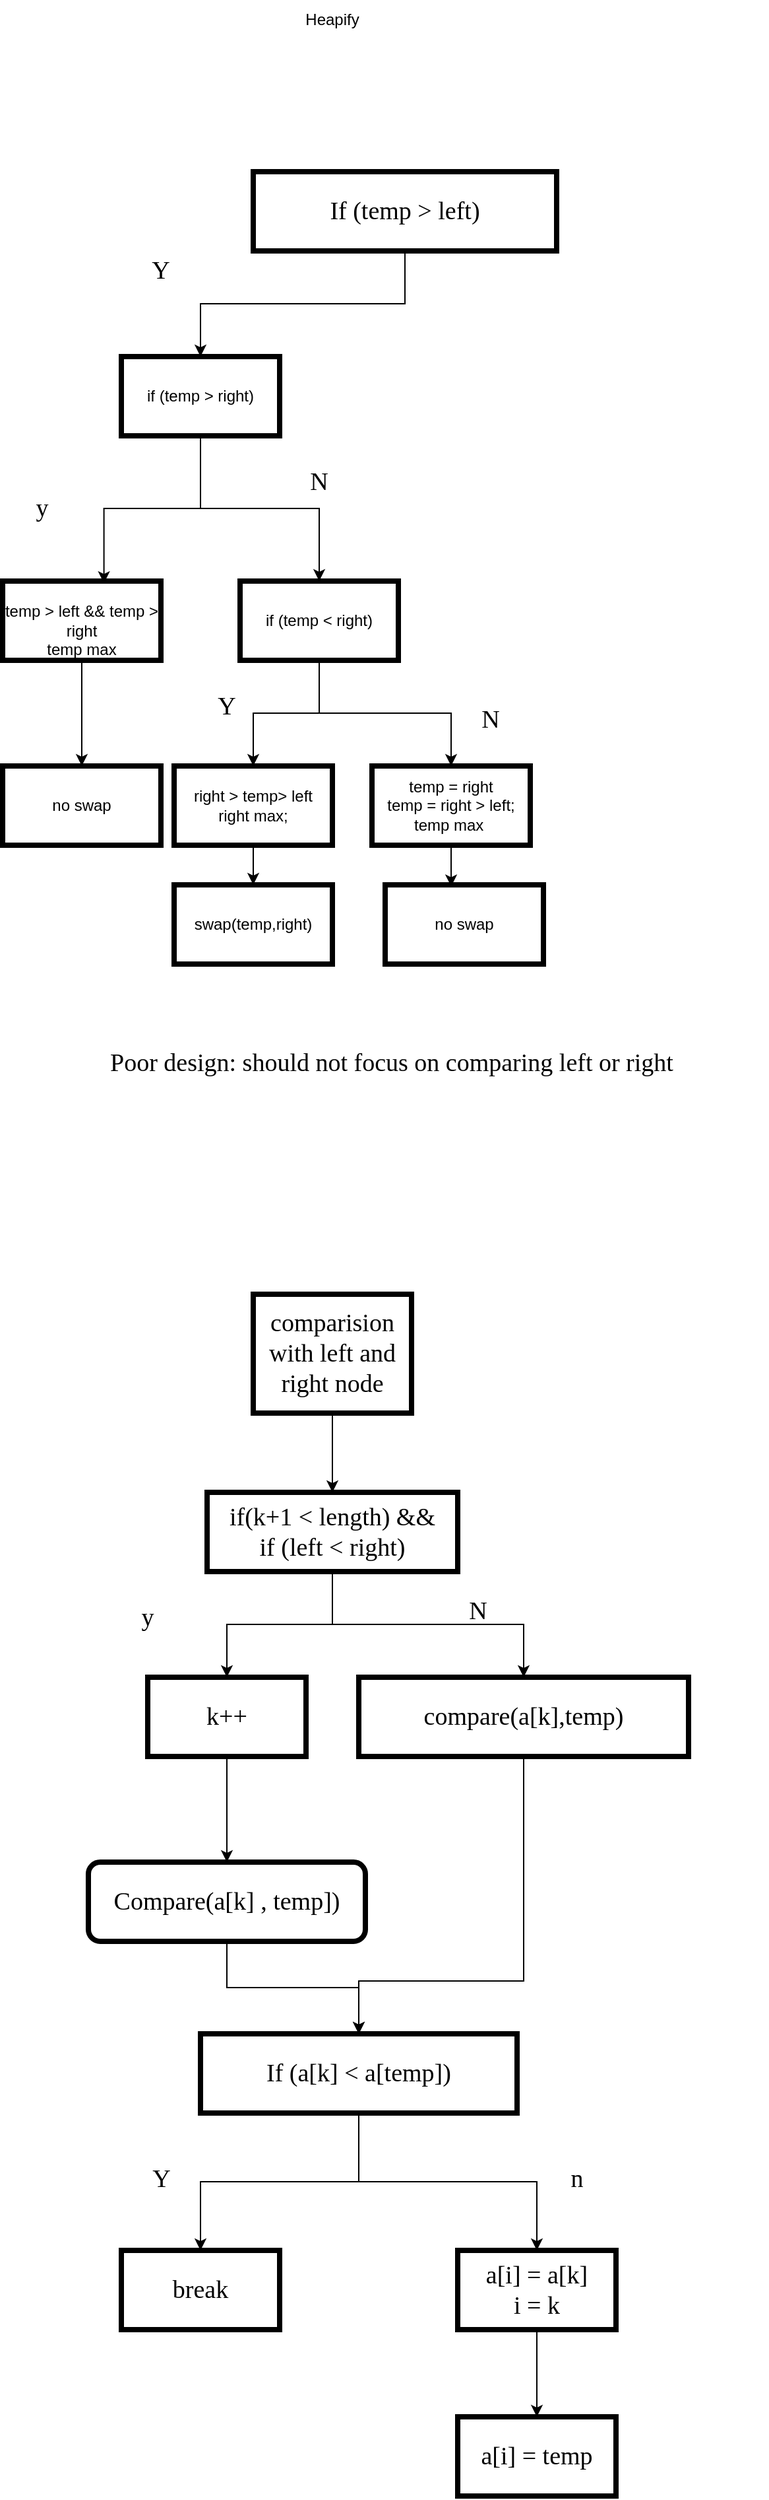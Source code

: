 <mxfile version="17.2.4" type="device"><diagram id="cU7GaIH2HzRfUyO8hDiv" name="第 1 页"><mxGraphModel dx="1038" dy="649" grid="1" gridSize="10" guides="1" tooltips="1" connect="1" arrows="1" fold="1" page="1" pageScale="1" pageWidth="827" pageHeight="1169" math="0" shadow="0"><root><mxCell id="0"/><mxCell id="1" parent="0"/><mxCell id="FYcY2kPPFs9N107S3uoZ-4" value="" style="edgeStyle=orthogonalEdgeStyle;rounded=0;orthogonalLoop=1;jettySize=auto;html=1;fontFamily=Comic Sans MS;fontSize=19;" edge="1" parent="1" source="FYcY2kPPFs9N107S3uoZ-1" target="FYcY2kPPFs9N107S3uoZ-3"><mxGeometry relative="1" as="geometry"/></mxCell><mxCell id="FYcY2kPPFs9N107S3uoZ-1" value="&lt;font face=&quot;Comic Sans MS&quot; style=&quot;font-size: 19px&quot;&gt;If (temp &amp;gt; left)&lt;/font&gt;" style="rounded=0;whiteSpace=wrap;html=1;strokeWidth=4;" vertex="1" parent="1"><mxGeometry x="220" y="150" width="230" height="60" as="geometry"/></mxCell><mxCell id="FYcY2kPPFs9N107S3uoZ-2" value="Heapify" style="text;html=1;strokeColor=none;fillColor=none;align=center;verticalAlign=middle;whiteSpace=wrap;rounded=0;" vertex="1" parent="1"><mxGeometry x="250" y="20" width="60" height="30" as="geometry"/></mxCell><mxCell id="FYcY2kPPFs9N107S3uoZ-19" style="edgeStyle=orthogonalEdgeStyle;rounded=0;orthogonalLoop=1;jettySize=auto;html=1;fontFamily=Comic Sans MS;fontSize=19;" edge="1" parent="1" source="FYcY2kPPFs9N107S3uoZ-3" target="FYcY2kPPFs9N107S3uoZ-5"><mxGeometry relative="1" as="geometry"/></mxCell><mxCell id="FYcY2kPPFs9N107S3uoZ-20" style="edgeStyle=orthogonalEdgeStyle;rounded=0;orthogonalLoop=1;jettySize=auto;html=1;entryX=0.64;entryY=0.027;entryDx=0;entryDy=0;entryPerimeter=0;fontFamily=Comic Sans MS;fontSize=19;" edge="1" parent="1" source="FYcY2kPPFs9N107S3uoZ-3" target="FYcY2kPPFs9N107S3uoZ-9"><mxGeometry relative="1" as="geometry"/></mxCell><mxCell id="FYcY2kPPFs9N107S3uoZ-3" value="if (temp &amp;gt; right)" style="whiteSpace=wrap;html=1;rounded=0;strokeWidth=4;" vertex="1" parent="1"><mxGeometry x="120" y="290" width="120" height="60" as="geometry"/></mxCell><mxCell id="FYcY2kPPFs9N107S3uoZ-27" value="" style="edgeStyle=orthogonalEdgeStyle;rounded=0;orthogonalLoop=1;jettySize=auto;html=1;fontFamily=Comic Sans MS;fontSize=19;entryX=0.5;entryY=0;entryDx=0;entryDy=0;" edge="1" parent="1" source="FYcY2kPPFs9N107S3uoZ-5" target="FYcY2kPPFs9N107S3uoZ-36"><mxGeometry relative="1" as="geometry"><mxPoint x="270" y="600" as="targetPoint"/></mxGeometry></mxCell><mxCell id="FYcY2kPPFs9N107S3uoZ-38" style="edgeStyle=orthogonalEdgeStyle;rounded=0;orthogonalLoop=1;jettySize=auto;html=1;fontFamily=Comic Sans MS;fontSize=19;" edge="1" parent="1" source="FYcY2kPPFs9N107S3uoZ-5" target="FYcY2kPPFs9N107S3uoZ-37"><mxGeometry relative="1" as="geometry"/></mxCell><mxCell id="FYcY2kPPFs9N107S3uoZ-5" value="if (temp &amp;lt; right)" style="whiteSpace=wrap;html=1;rounded=0;strokeWidth=4;" vertex="1" parent="1"><mxGeometry x="210" y="460" width="120" height="60" as="geometry"/></mxCell><mxCell id="FYcY2kPPFs9N107S3uoZ-25" value="" style="edgeStyle=orthogonalEdgeStyle;rounded=0;orthogonalLoop=1;jettySize=auto;html=1;fontFamily=Comic Sans MS;fontSize=19;" edge="1" parent="1" source="FYcY2kPPFs9N107S3uoZ-9" target="FYcY2kPPFs9N107S3uoZ-24"><mxGeometry relative="1" as="geometry"/></mxCell><mxCell id="FYcY2kPPFs9N107S3uoZ-9" value="&lt;br&gt;temp &amp;gt; left &amp;amp;&amp;amp; temp &amp;gt; right&lt;br&gt;temp max" style="whiteSpace=wrap;html=1;rounded=0;strokeWidth=4;" vertex="1" parent="1"><mxGeometry x="30" y="460" width="120" height="60" as="geometry"/></mxCell><mxCell id="FYcY2kPPFs9N107S3uoZ-24" value="no swap" style="whiteSpace=wrap;html=1;rounded=0;strokeWidth=4;" vertex="1" parent="1"><mxGeometry x="30" y="600" width="120" height="60" as="geometry"/></mxCell><mxCell id="FYcY2kPPFs9N107S3uoZ-30" value="Y" style="text;html=1;strokeColor=none;fillColor=none;align=center;verticalAlign=middle;whiteSpace=wrap;rounded=0;fontFamily=Comic Sans MS;fontSize=19;" vertex="1" parent="1"><mxGeometry x="120" y="210" width="60" height="30" as="geometry"/></mxCell><mxCell id="FYcY2kPPFs9N107S3uoZ-31" value="y" style="text;html=1;strokeColor=none;fillColor=none;align=center;verticalAlign=middle;whiteSpace=wrap;rounded=0;fontFamily=Comic Sans MS;fontSize=19;" vertex="1" parent="1"><mxGeometry x="30" y="390" width="60" height="30" as="geometry"/></mxCell><mxCell id="FYcY2kPPFs9N107S3uoZ-32" value="N" style="text;html=1;strokeColor=none;fillColor=none;align=center;verticalAlign=middle;whiteSpace=wrap;rounded=0;fontFamily=Comic Sans MS;fontSize=19;" vertex="1" parent="1"><mxGeometry x="240" y="370" width="60" height="30" as="geometry"/></mxCell><mxCell id="FYcY2kPPFs9N107S3uoZ-43" style="edgeStyle=orthogonalEdgeStyle;rounded=0;orthogonalLoop=1;jettySize=auto;html=1;entryX=0.5;entryY=0;entryDx=0;entryDy=0;fontFamily=Comic Sans MS;fontSize=19;" edge="1" parent="1" source="FYcY2kPPFs9N107S3uoZ-36" target="FYcY2kPPFs9N107S3uoZ-42"><mxGeometry relative="1" as="geometry"/></mxCell><mxCell id="FYcY2kPPFs9N107S3uoZ-36" value="right &amp;gt; temp&amp;gt; left&lt;br&gt;right max;&lt;br&gt;" style="whiteSpace=wrap;html=1;rounded=0;strokeWidth=4;" vertex="1" parent="1"><mxGeometry x="160" y="600" width="120" height="60" as="geometry"/></mxCell><mxCell id="FYcY2kPPFs9N107S3uoZ-44" style="edgeStyle=orthogonalEdgeStyle;rounded=0;orthogonalLoop=1;jettySize=auto;html=1;fontFamily=Comic Sans MS;fontSize=19;entryX=0.417;entryY=0.02;entryDx=0;entryDy=0;entryPerimeter=0;" edge="1" parent="1" source="FYcY2kPPFs9N107S3uoZ-37" target="FYcY2kPPFs9N107S3uoZ-41"><mxGeometry relative="1" as="geometry"/></mxCell><mxCell id="FYcY2kPPFs9N107S3uoZ-37" value="temp = right&lt;br&gt;temp = right &amp;gt; left;&lt;br&gt;temp max&amp;nbsp;" style="whiteSpace=wrap;html=1;rounded=0;strokeWidth=4;" vertex="1" parent="1"><mxGeometry x="310" y="600" width="120" height="60" as="geometry"/></mxCell><mxCell id="FYcY2kPPFs9N107S3uoZ-39" value="Y" style="text;html=1;strokeColor=none;fillColor=none;align=center;verticalAlign=middle;whiteSpace=wrap;rounded=0;fontFamily=Comic Sans MS;fontSize=19;" vertex="1" parent="1"><mxGeometry x="170" y="540" width="60" height="30" as="geometry"/></mxCell><mxCell id="FYcY2kPPFs9N107S3uoZ-40" value="N" style="text;html=1;strokeColor=none;fillColor=none;align=center;verticalAlign=middle;whiteSpace=wrap;rounded=0;fontFamily=Comic Sans MS;fontSize=19;" vertex="1" parent="1"><mxGeometry x="370" y="550" width="60" height="30" as="geometry"/></mxCell><mxCell id="FYcY2kPPFs9N107S3uoZ-41" value="no swap" style="whiteSpace=wrap;html=1;rounded=0;strokeWidth=4;" vertex="1" parent="1"><mxGeometry x="320" y="690" width="120" height="60" as="geometry"/></mxCell><mxCell id="FYcY2kPPFs9N107S3uoZ-42" value="swap(temp,right)" style="whiteSpace=wrap;html=1;rounded=0;strokeWidth=4;" vertex="1" parent="1"><mxGeometry x="160" y="690" width="120" height="60" as="geometry"/></mxCell><mxCell id="FYcY2kPPFs9N107S3uoZ-45" value="Poor design: should not focus on comparing left or right" style="text;html=1;strokeColor=none;fillColor=none;align=center;verticalAlign=middle;whiteSpace=wrap;rounded=0;fontFamily=Comic Sans MS;fontSize=19;" vertex="1" parent="1"><mxGeometry x="40" y="810" width="570" height="30" as="geometry"/></mxCell><mxCell id="FYcY2kPPFs9N107S3uoZ-52" value="" style="edgeStyle=orthogonalEdgeStyle;rounded=0;orthogonalLoop=1;jettySize=auto;html=1;fontFamily=Comic Sans MS;fontSize=19;" edge="1" parent="1" source="FYcY2kPPFs9N107S3uoZ-50" target="FYcY2kPPFs9N107S3uoZ-51"><mxGeometry relative="1" as="geometry"/></mxCell><mxCell id="FYcY2kPPFs9N107S3uoZ-50" value="comparision&lt;br&gt;with left and right node" style="rounded=0;whiteSpace=wrap;html=1;fontFamily=Comic Sans MS;fontSize=19;strokeWidth=4;" vertex="1" parent="1"><mxGeometry x="220" y="1000" width="120" height="90" as="geometry"/></mxCell><mxCell id="FYcY2kPPFs9N107S3uoZ-54" value="" style="edgeStyle=orthogonalEdgeStyle;rounded=0;orthogonalLoop=1;jettySize=auto;html=1;fontFamily=Comic Sans MS;fontSize=19;" edge="1" parent="1" source="FYcY2kPPFs9N107S3uoZ-51" target="FYcY2kPPFs9N107S3uoZ-53"><mxGeometry relative="1" as="geometry"/></mxCell><mxCell id="FYcY2kPPFs9N107S3uoZ-60" style="edgeStyle=orthogonalEdgeStyle;rounded=0;orthogonalLoop=1;jettySize=auto;html=1;fontFamily=Comic Sans MS;fontSize=19;" edge="1" parent="1" source="FYcY2kPPFs9N107S3uoZ-51" target="FYcY2kPPFs9N107S3uoZ-59"><mxGeometry relative="1" as="geometry"/></mxCell><mxCell id="FYcY2kPPFs9N107S3uoZ-51" value="if(k+1 &amp;lt; length) &amp;amp;&amp;amp;&lt;br&gt;if (left &amp;lt; right)" style="whiteSpace=wrap;html=1;fontSize=19;fontFamily=Comic Sans MS;rounded=0;strokeWidth=4;" vertex="1" parent="1"><mxGeometry x="185" y="1150" width="190" height="60" as="geometry"/></mxCell><mxCell id="FYcY2kPPFs9N107S3uoZ-57" style="edgeStyle=orthogonalEdgeStyle;rounded=0;orthogonalLoop=1;jettySize=auto;html=1;exitX=0.5;exitY=1;exitDx=0;exitDy=0;entryX=0.5;entryY=0;entryDx=0;entryDy=0;fontFamily=Comic Sans MS;fontSize=19;" edge="1" parent="1" source="FYcY2kPPFs9N107S3uoZ-53" target="FYcY2kPPFs9N107S3uoZ-56"><mxGeometry relative="1" as="geometry"/></mxCell><mxCell id="FYcY2kPPFs9N107S3uoZ-53" value="k++" style="whiteSpace=wrap;html=1;fontSize=19;fontFamily=Comic Sans MS;rounded=0;strokeWidth=4;" vertex="1" parent="1"><mxGeometry x="140" y="1290" width="120" height="60" as="geometry"/></mxCell><mxCell id="FYcY2kPPFs9N107S3uoZ-55" value="y" style="text;html=1;strokeColor=none;fillColor=none;align=center;verticalAlign=middle;whiteSpace=wrap;rounded=0;fontFamily=Comic Sans MS;fontSize=19;" vertex="1" parent="1"><mxGeometry x="110" y="1230" width="60" height="30" as="geometry"/></mxCell><mxCell id="FYcY2kPPFs9N107S3uoZ-64" style="edgeStyle=orthogonalEdgeStyle;rounded=0;orthogonalLoop=1;jettySize=auto;html=1;exitX=0.5;exitY=1;exitDx=0;exitDy=0;fontFamily=Comic Sans MS;fontSize=19;" edge="1" parent="1" source="FYcY2kPPFs9N107S3uoZ-56" target="FYcY2kPPFs9N107S3uoZ-63"><mxGeometry relative="1" as="geometry"/></mxCell><mxCell id="FYcY2kPPFs9N107S3uoZ-56" value="Compare(a[k] , temp])" style="rounded=1;whiteSpace=wrap;html=1;fontFamily=Comic Sans MS;fontSize=19;strokeWidth=4;" vertex="1" parent="1"><mxGeometry x="95" y="1430" width="210" height="60" as="geometry"/></mxCell><mxCell id="FYcY2kPPFs9N107S3uoZ-65" style="edgeStyle=orthogonalEdgeStyle;rounded=0;orthogonalLoop=1;jettySize=auto;html=1;fontFamily=Comic Sans MS;fontSize=19;" edge="1" parent="1" source="FYcY2kPPFs9N107S3uoZ-59" target="FYcY2kPPFs9N107S3uoZ-63"><mxGeometry relative="1" as="geometry"><Array as="points"><mxPoint x="425" y="1520"/><mxPoint x="300" y="1520"/></Array></mxGeometry></mxCell><mxCell id="FYcY2kPPFs9N107S3uoZ-59" value="compare(a[k],temp)" style="rounded=0;whiteSpace=wrap;html=1;fontFamily=Comic Sans MS;fontSize=19;strokeWidth=4;" vertex="1" parent="1"><mxGeometry x="300" y="1290" width="250" height="60" as="geometry"/></mxCell><mxCell id="FYcY2kPPFs9N107S3uoZ-61" value="N" style="text;html=1;align=center;verticalAlign=middle;resizable=0;points=[];autosize=1;strokeColor=none;fillColor=none;fontSize=19;fontFamily=Comic Sans MS;" vertex="1" parent="1"><mxGeometry x="375" y="1225" width="30" height="30" as="geometry"/></mxCell><mxCell id="FYcY2kPPFs9N107S3uoZ-67" value="" style="edgeStyle=orthogonalEdgeStyle;rounded=0;orthogonalLoop=1;jettySize=auto;html=1;fontFamily=Comic Sans MS;fontSize=19;" edge="1" parent="1" source="FYcY2kPPFs9N107S3uoZ-63" target="FYcY2kPPFs9N107S3uoZ-66"><mxGeometry relative="1" as="geometry"/></mxCell><mxCell id="FYcY2kPPFs9N107S3uoZ-69" value="" style="edgeStyle=orthogonalEdgeStyle;rounded=0;orthogonalLoop=1;jettySize=auto;html=1;fontFamily=Comic Sans MS;fontSize=19;" edge="1" parent="1" source="FYcY2kPPFs9N107S3uoZ-63" target="FYcY2kPPFs9N107S3uoZ-68"><mxGeometry relative="1" as="geometry"/></mxCell><mxCell id="FYcY2kPPFs9N107S3uoZ-63" value="If (a[k] &amp;lt; a[temp])" style="rounded=0;whiteSpace=wrap;html=1;fontFamily=Comic Sans MS;fontSize=19;strokeWidth=4;" vertex="1" parent="1"><mxGeometry x="180" y="1560" width="240" height="60" as="geometry"/></mxCell><mxCell id="FYcY2kPPFs9N107S3uoZ-66" value="break" style="whiteSpace=wrap;html=1;fontSize=19;fontFamily=Comic Sans MS;rounded=0;strokeWidth=4;" vertex="1" parent="1"><mxGeometry x="120" y="1724" width="120" height="60" as="geometry"/></mxCell><mxCell id="FYcY2kPPFs9N107S3uoZ-73" value="" style="edgeStyle=orthogonalEdgeStyle;rounded=0;orthogonalLoop=1;jettySize=auto;html=1;fontFamily=Comic Sans MS;fontSize=19;" edge="1" parent="1" source="FYcY2kPPFs9N107S3uoZ-68" target="FYcY2kPPFs9N107S3uoZ-72"><mxGeometry relative="1" as="geometry"/></mxCell><mxCell id="FYcY2kPPFs9N107S3uoZ-68" value="a[i] = a[k]&lt;br&gt;i = k" style="whiteSpace=wrap;html=1;fontSize=19;fontFamily=Comic Sans MS;rounded=0;strokeWidth=4;" vertex="1" parent="1"><mxGeometry x="375" y="1724" width="120" height="60" as="geometry"/></mxCell><mxCell id="FYcY2kPPFs9N107S3uoZ-70" value="Y" style="text;html=1;align=center;verticalAlign=middle;resizable=0;points=[];autosize=1;strokeColor=none;fillColor=none;fontSize=19;fontFamily=Comic Sans MS;" vertex="1" parent="1"><mxGeometry x="135" y="1655" width="30" height="30" as="geometry"/></mxCell><mxCell id="FYcY2kPPFs9N107S3uoZ-71" value="n" style="text;html=1;align=center;verticalAlign=middle;resizable=0;points=[];autosize=1;strokeColor=none;fillColor=none;fontSize=19;fontFamily=Comic Sans MS;" vertex="1" parent="1"><mxGeometry x="450" y="1655" width="30" height="30" as="geometry"/></mxCell><mxCell id="FYcY2kPPFs9N107S3uoZ-72" value="a[i] = temp" style="whiteSpace=wrap;html=1;fontSize=19;fontFamily=Comic Sans MS;rounded=0;strokeWidth=4;" vertex="1" parent="1"><mxGeometry x="375" y="1850" width="120" height="60" as="geometry"/></mxCell></root></mxGraphModel></diagram></mxfile>